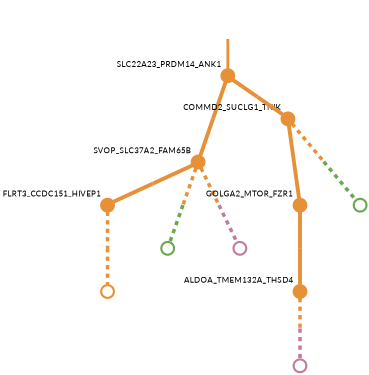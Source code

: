 strict digraph  {
graph[splines=false]; nodesep=0.7; rankdir=TB; ranksep=0.6; forcelabels=true; dpi=600; size=2.5;
0 [color="#e69138ff", fillcolor="#e69138ff", fixedsize=true, fontname=Lato, fontsize="12pt", height="0.25", label="", penwidth=3, shape=circle, style=filled, xlabel=SLC22A23_PRDM14_ANK1];
1 [color="#e69138ff", fillcolor="#e69138ff", fixedsize=true, fontname=Lato, fontsize="12pt", height="0.25", label="", penwidth=3, shape=circle, style=filled, xlabel=SVOP_SLC37A2_FAM65B];
4 [color="#e69138ff", fillcolor="#e69138ff", fixedsize=true, fontname=Lato, fontsize="12pt", height="0.25", label="", penwidth=3, shape=circle, style=filled, xlabel=COMMD2_SUCLG1_TNIK];
5 [color="#e69138ff", fillcolor="#e69138ff", fixedsize=true, fontname=Lato, fontsize="12pt", height="0.25", label="", penwidth=3, shape=circle, style=filled, xlabel=FLRT3_CCDC151_HIVEP1];
6 [color="#6aa84fff", fillcolor="#6aa84fff", fixedsize=true, fontname=Lato, fontsize="12pt", height="0.25", label="", penwidth=3, shape=circle, style=solid, xlabel=""];
8 [color="#c27ba0ff", fillcolor="#c27ba0ff", fixedsize=true, fontname=Lato, fontsize="12pt", height="0.25", label="", penwidth=3, shape=circle, style=solid, xlabel=""];
2 [color="#e69138ff", fillcolor="#e69138ff", fixedsize=true, fontname=Lato, fontsize="12pt", height="0.25", label="", penwidth=3, shape=circle, style=filled, xlabel=ALDOA_TMEM132A_THSD4];
9 [color="#c27ba0ff", fillcolor="#c27ba0ff", fixedsize=true, fontname=Lato, fontsize="12pt", height="0.25", label="", penwidth=3, shape=circle, style=solid, xlabel=""];
3 [color="#e69138ff", fillcolor="#e69138ff", fixedsize=true, fontname=Lato, fontsize="12pt", height="0.25", label="", penwidth=3, shape=circle, style=filled, xlabel=GOLGA2_MTOR_FZR1];
7 [color="#6aa84fff", fillcolor="#6aa84fff", fixedsize=true, fontname=Lato, fontsize="12pt", height="0.25", label="", penwidth=3, shape=circle, style=solid, xlabel=""];
10 [color="#e69138ff", fillcolor="#e69138ff", fixedsize=true, fontname=Lato, fontsize="12pt", height="0.25", label="", penwidth=3, shape=circle, style=solid, xlabel=""];
normal [label="", penwidth=3, style=invis, xlabel=SLC22A23_PRDM14_ANK1];
0 -> 1  [arrowsize=0, color="#e69138ff;0.5:#e69138ff", minlen="2.0", penwidth="5.5", style=solid];
0 -> 4  [arrowsize=0, color="#e69138ff;0.5:#e69138ff", minlen="1.8000000715255737", penwidth="5.5", style=solid];
1 -> 5  [arrowsize=0, color="#e69138ff;0.5:#e69138ff", minlen="1.0", penwidth="5.5", style=solid];
1 -> 6  [arrowsize=0, color="#e69138ff;0.5:#6aa84fff", minlen="2.0", penwidth=5, style=dashed];
1 -> 8  [arrowsize=0, color="#e69138ff;0.5:#c27ba0ff", minlen="2.0", penwidth=5, style=dashed];
4 -> 3  [arrowsize=0, color="#e69138ff;0.5:#e69138ff", minlen="2.0", penwidth="5.5", style=solid];
4 -> 7  [arrowsize=0, color="#e69138ff;0.5:#6aa84fff", minlen="2.0", penwidth=5, style=dashed];
5 -> 10  [arrowsize=0, color="#e69138ff;0.5:#e69138ff", minlen="2.0", penwidth=5, style=dashed];
2 -> 9  [arrowsize=0, color="#e69138ff;0.5:#c27ba0ff", minlen="2.0", penwidth=5, style=dashed];
3 -> 2  [arrowsize=0, color="#e69138ff;0.5:#e69138ff", minlen="2.0", penwidth="5.5", style=solid];
normal -> 0  [arrowsize=0, color="#e69138ff", label="", penwidth=4, style=solid];
}
